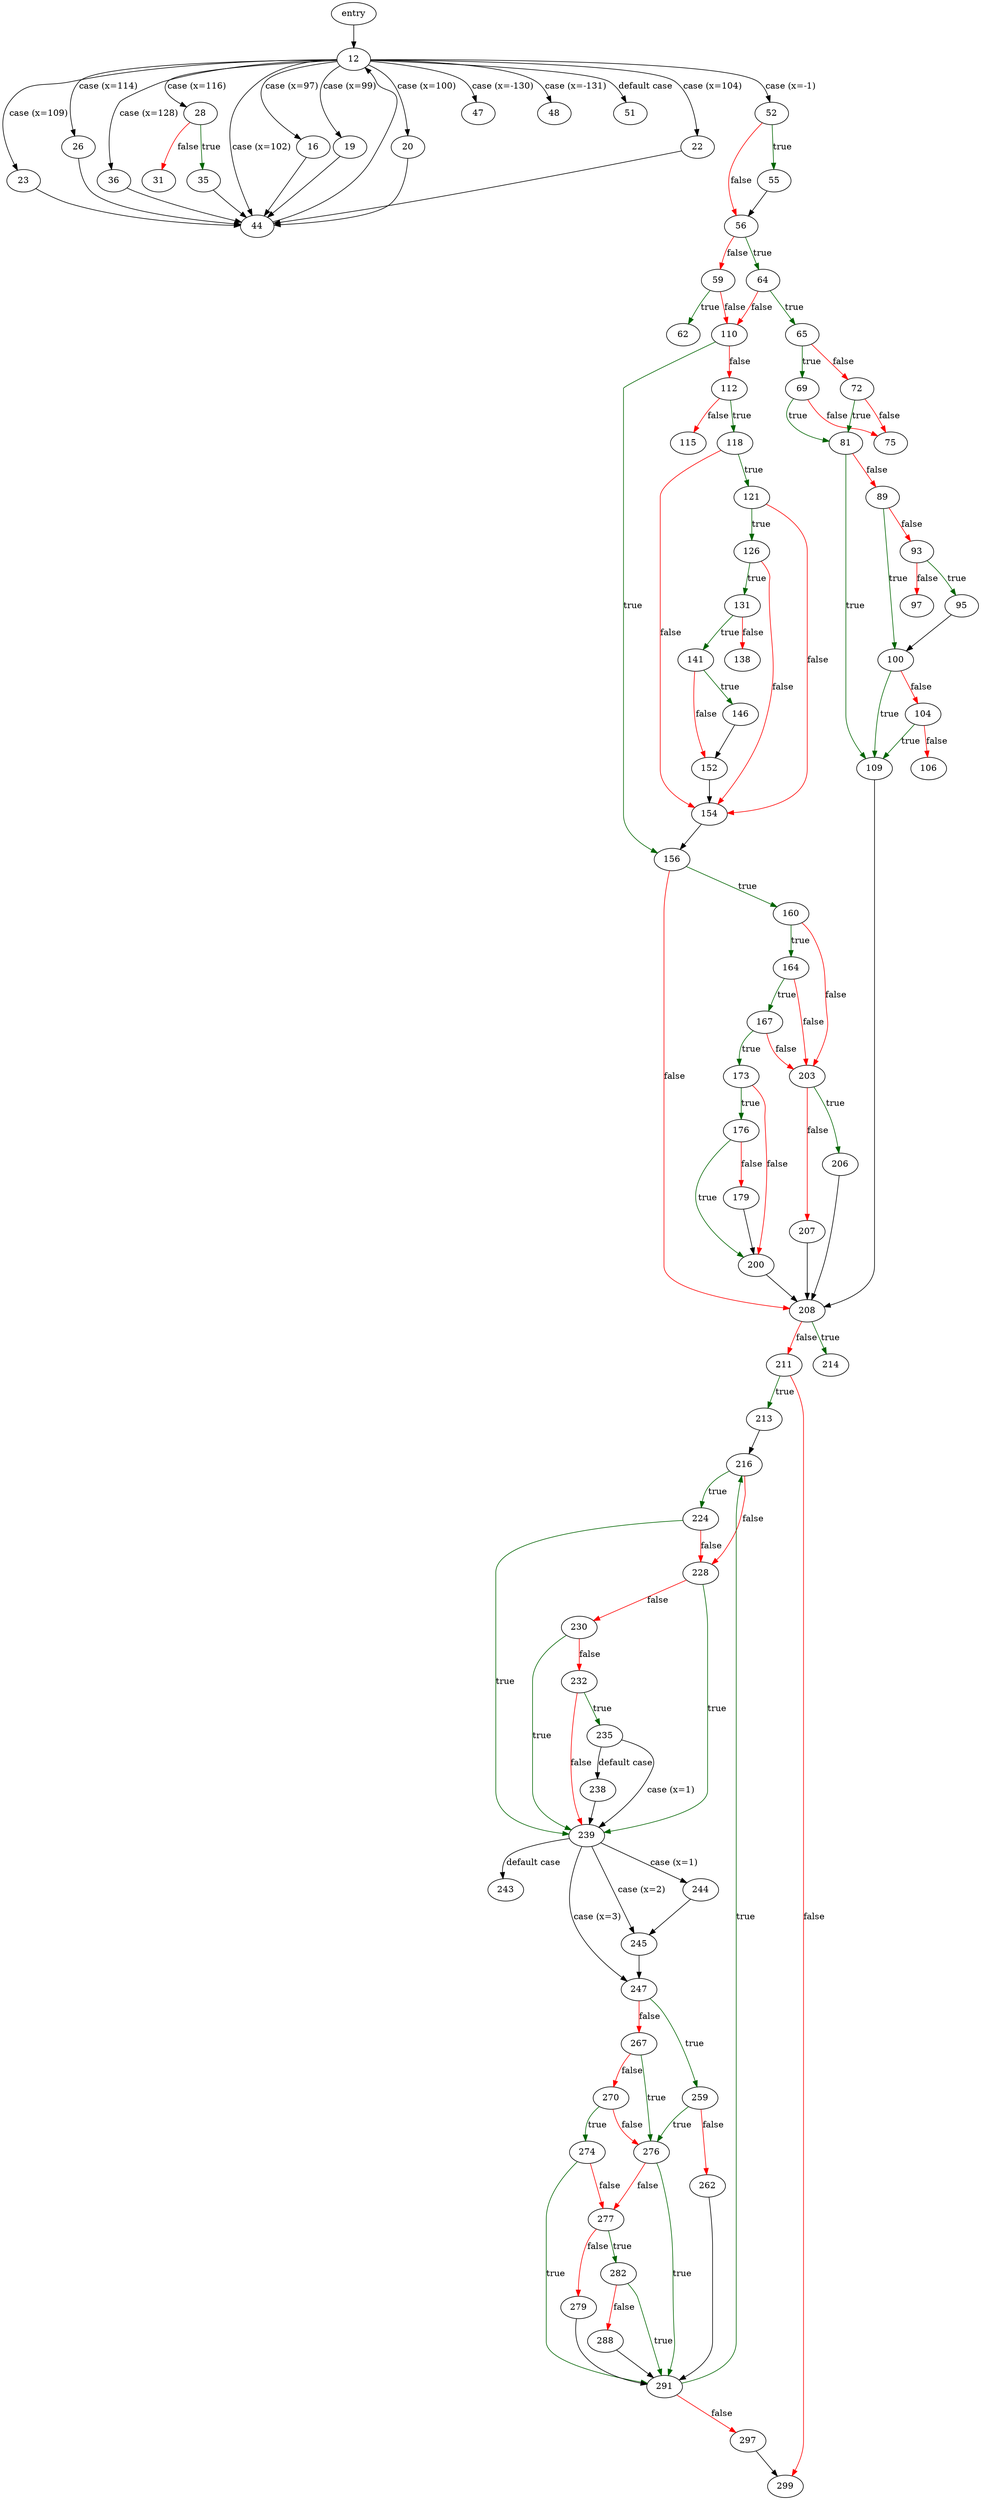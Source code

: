 digraph "main" {
	// Node definitions.
	2 [label=entry];
	12;
	16;
	19;
	20;
	22;
	23;
	26;
	28;
	31;
	35;
	36;
	44;
	47;
	48;
	51;
	52;
	55;
	56;
	59;
	62;
	64;
	65;
	69;
	72;
	75;
	81;
	89;
	93;
	95;
	97;
	100;
	104;
	106;
	109;
	110;
	112;
	115;
	118;
	121;
	126;
	131;
	138;
	141;
	146;
	152;
	154;
	156;
	160;
	164;
	167;
	173;
	176;
	179;
	200;
	203;
	206;
	207;
	208;
	211;
	213;
	214;
	216;
	224;
	228;
	230;
	232;
	235;
	238;
	239;
	243;
	244;
	245;
	247;
	259;
	262;
	267;
	270;
	274;
	276;
	277;
	279;
	282;
	288;
	291;
	297;
	299;

	// Edge definitions.
	2 -> 12;
	12 -> 16 [label="case (x=97)"];
	12 -> 19 [label="case (x=99)"];
	12 -> 20 [label="case (x=100)"];
	12 -> 22 [label="case (x=104)"];
	12 -> 23 [label="case (x=109)"];
	12 -> 26 [label="case (x=114)"];
	12 -> 28 [label="case (x=116)"];
	12 -> 36 [label="case (x=128)"];
	12 -> 44 [label="case (x=102)"];
	12 -> 47 [label="case (x=-130)"];
	12 -> 48 [label="case (x=-131)"];
	12 -> 51 [label="default case"];
	12 -> 52 [label="case (x=-1)"];
	16 -> 44;
	19 -> 44;
	20 -> 44;
	22 -> 44;
	23 -> 44;
	26 -> 44;
	28 -> 31 [
		color=red
		label=false
	];
	28 -> 35 [
		color=darkgreen
		label=true
	];
	35 -> 44;
	36 -> 44;
	44 -> 12;
	52 -> 55 [
		color=darkgreen
		label=true
	];
	52 -> 56 [
		color=red
		label=false
	];
	55 -> 56;
	56 -> 59 [
		color=red
		label=false
	];
	56 -> 64 [
		color=darkgreen
		label=true
	];
	59 -> 62 [
		color=darkgreen
		label=true
	];
	59 -> 110 [
		color=red
		label=false
	];
	64 -> 65 [
		color=darkgreen
		label=true
	];
	64 -> 110 [
		color=red
		label=false
	];
	65 -> 69 [
		color=darkgreen
		label=true
	];
	65 -> 72 [
		color=red
		label=false
	];
	69 -> 75 [
		color=red
		label=false
	];
	69 -> 81 [
		color=darkgreen
		label=true
	];
	72 -> 75 [
		color=red
		label=false
	];
	72 -> 81 [
		color=darkgreen
		label=true
	];
	81 -> 89 [
		color=red
		label=false
	];
	81 -> 109 [
		color=darkgreen
		label=true
	];
	89 -> 93 [
		color=red
		label=false
	];
	89 -> 100 [
		color=darkgreen
		label=true
	];
	93 -> 95 [
		color=darkgreen
		label=true
	];
	93 -> 97 [
		color=red
		label=false
	];
	95 -> 100;
	100 -> 104 [
		color=red
		label=false
	];
	100 -> 109 [
		color=darkgreen
		label=true
	];
	104 -> 106 [
		color=red
		label=false
	];
	104 -> 109 [
		color=darkgreen
		label=true
	];
	109 -> 208;
	110 -> 112 [
		color=red
		label=false
	];
	110 -> 156 [
		color=darkgreen
		label=true
	];
	112 -> 115 [
		color=red
		label=false
	];
	112 -> 118 [
		color=darkgreen
		label=true
	];
	118 -> 121 [
		color=darkgreen
		label=true
	];
	118 -> 154 [
		color=red
		label=false
	];
	121 -> 126 [
		color=darkgreen
		label=true
	];
	121 -> 154 [
		color=red
		label=false
	];
	126 -> 131 [
		color=darkgreen
		label=true
	];
	126 -> 154 [
		color=red
		label=false
	];
	131 -> 138 [
		color=red
		label=false
	];
	131 -> 141 [
		color=darkgreen
		label=true
	];
	141 -> 146 [
		color=darkgreen
		label=true
	];
	141 -> 152 [
		color=red
		label=false
	];
	146 -> 152;
	152 -> 154;
	154 -> 156;
	156 -> 160 [
		color=darkgreen
		label=true
	];
	156 -> 208 [
		color=red
		label=false
	];
	160 -> 164 [
		color=darkgreen
		label=true
	];
	160 -> 203 [
		color=red
		label=false
	];
	164 -> 167 [
		color=darkgreen
		label=true
	];
	164 -> 203 [
		color=red
		label=false
	];
	167 -> 173 [
		color=darkgreen
		label=true
	];
	167 -> 203 [
		color=red
		label=false
	];
	173 -> 176 [
		color=darkgreen
		label=true
	];
	173 -> 200 [
		color=red
		label=false
	];
	176 -> 179 [
		color=red
		label=false
	];
	176 -> 200 [
		color=darkgreen
		label=true
	];
	179 -> 200;
	200 -> 208;
	203 -> 206 [
		color=darkgreen
		label=true
	];
	203 -> 207 [
		color=red
		label=false
	];
	206 -> 208;
	207 -> 208;
	208 -> 211 [
		color=red
		label=false
	];
	208 -> 214 [
		color=darkgreen
		label=true
	];
	211 -> 213 [
		color=darkgreen
		label=true
	];
	211 -> 299 [
		color=red
		label=false
	];
	213 -> 216;
	216 -> 224 [
		color=darkgreen
		label=true
	];
	216 -> 228 [
		color=red
		label=false
	];
	224 -> 228 [
		color=red
		label=false
	];
	224 -> 239 [
		color=darkgreen
		label=true
	];
	228 -> 230 [
		color=red
		label=false
	];
	228 -> 239 [
		color=darkgreen
		label=true
	];
	230 -> 232 [
		color=red
		label=false
	];
	230 -> 239 [
		color=darkgreen
		label=true
	];
	232 -> 235 [
		color=darkgreen
		label=true
	];
	232 -> 239 [
		color=red
		label=false
	];
	235 -> 238 [label="default case"];
	235 -> 239 [label="case (x=1)"];
	238 -> 239;
	239 -> 243 [label="default case"];
	239 -> 244 [label="case (x=1)"];
	239 -> 245 [label="case (x=2)"];
	239 -> 247 [label="case (x=3)"];
	244 -> 245;
	245 -> 247;
	247 -> 259 [
		color=darkgreen
		label=true
	];
	247 -> 267 [
		color=red
		label=false
	];
	259 -> 262 [
		color=red
		label=false
	];
	259 -> 276 [
		color=darkgreen
		label=true
	];
	262 -> 291;
	267 -> 270 [
		color=red
		label=false
	];
	267 -> 276 [
		color=darkgreen
		label=true
	];
	270 -> 274 [
		color=darkgreen
		label=true
	];
	270 -> 276 [
		color=red
		label=false
	];
	274 -> 277 [
		color=red
		label=false
	];
	274 -> 291 [
		color=darkgreen
		label=true
	];
	276 -> 277 [
		color=red
		label=false
	];
	276 -> 291 [
		color=darkgreen
		label=true
	];
	277 -> 279 [
		color=red
		label=false
	];
	277 -> 282 [
		color=darkgreen
		label=true
	];
	279 -> 291;
	282 -> 288 [
		color=red
		label=false
	];
	282 -> 291 [
		color=darkgreen
		label=true
	];
	288 -> 291;
	291 -> 216 [
		color=darkgreen
		label=true
	];
	291 -> 297 [
		color=red
		label=false
	];
	297 -> 299;
}
